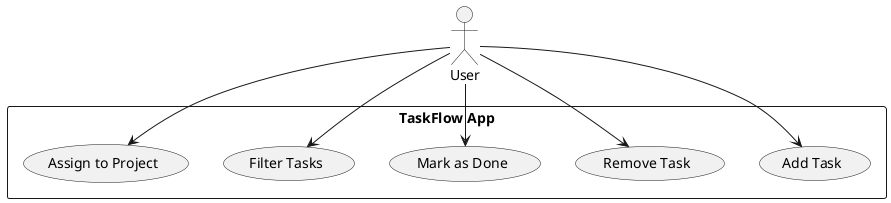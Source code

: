 
@startuml
actor User
rectangle "TaskFlow App" {
  User --> (Add Task)
  User --> (Remove Task)
  User --> (Mark as Done)
  User --> (Filter Tasks)
  User --> (Assign to Project)
}
@enduml
